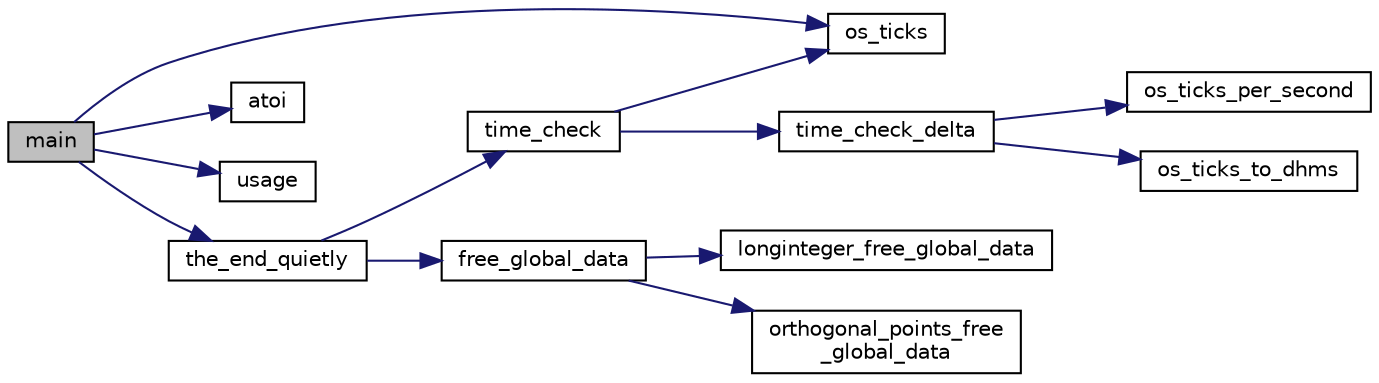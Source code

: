 digraph "main"
{
  edge [fontname="Helvetica",fontsize="10",labelfontname="Helvetica",labelfontsize="10"];
  node [fontname="Helvetica",fontsize="10",shape=record];
  rankdir="LR";
  Node0 [label="main",height=0.2,width=0.4,color="black", fillcolor="grey75", style="filled", fontcolor="black"];
  Node0 -> Node1 [color="midnightblue",fontsize="10",style="solid",fontname="Helvetica"];
  Node1 [label="os_ticks",height=0.2,width=0.4,color="black", fillcolor="white", style="filled",URL="$d5/db4/io__and__os_8h.html#a3da6d2b09e35d569adb7101dffcb5224"];
  Node0 -> Node2 [color="midnightblue",fontsize="10",style="solid",fontname="Helvetica"];
  Node2 [label="atoi",height=0.2,width=0.4,color="black", fillcolor="white", style="filled",URL="$d9/d60/discreta_8h.html#ad0ac71cbcb495289e474437d6b7d7fac"];
  Node0 -> Node3 [color="midnightblue",fontsize="10",style="solid",fontname="Helvetica"];
  Node3 [label="usage",height=0.2,width=0.4,color="black", fillcolor="white", style="filled",URL="$de/d28/apps_2groups_2wreath__product_8_c.html#a4f6af65d82bb5ceda6c2bdbee492b8f8"];
  Node0 -> Node4 [color="midnightblue",fontsize="10",style="solid",fontname="Helvetica"];
  Node4 [label="the_end_quietly",height=0.2,width=0.4,color="black", fillcolor="white", style="filled",URL="$d9/d60/discreta_8h.html#a4a9acf1e6b9ac9542ac082d98225981a"];
  Node4 -> Node5 [color="midnightblue",fontsize="10",style="solid",fontname="Helvetica"];
  Node5 [label="free_global_data",height=0.2,width=0.4,color="black", fillcolor="white", style="filled",URL="$d3/dfb/discreta__global_8_c.html#a6bd9eb050090f8cf1e92db88a459cc28"];
  Node5 -> Node6 [color="midnightblue",fontsize="10",style="solid",fontname="Helvetica"];
  Node6 [label="orthogonal_points_free\l_global_data",height=0.2,width=0.4,color="black", fillcolor="white", style="filled",URL="$d4/d67/geometry_8h.html#a9ff48c751a12182f1cc6ee384f80aa0b"];
  Node5 -> Node7 [color="midnightblue",fontsize="10",style="solid",fontname="Helvetica"];
  Node7 [label="longinteger_free_global_data",height=0.2,width=0.4,color="black", fillcolor="white", style="filled",URL="$de/dc5/algebra__and__number__theory_8h.html#a6160ced6b3ffc2765c111f7d4f94ed42"];
  Node4 -> Node8 [color="midnightblue",fontsize="10",style="solid",fontname="Helvetica"];
  Node8 [label="time_check",height=0.2,width=0.4,color="black", fillcolor="white", style="filled",URL="$d9/d60/discreta_8h.html#a04d64356f0c7cb798e55daec998c527e"];
  Node8 -> Node1 [color="midnightblue",fontsize="10",style="solid",fontname="Helvetica"];
  Node8 -> Node9 [color="midnightblue",fontsize="10",style="solid",fontname="Helvetica"];
  Node9 [label="time_check_delta",height=0.2,width=0.4,color="black", fillcolor="white", style="filled",URL="$d3/d72/global_8_c.html#a89a8565e34c7dcbb97180cd6af7454a1"];
  Node9 -> Node10 [color="midnightblue",fontsize="10",style="solid",fontname="Helvetica"];
  Node10 [label="os_ticks_per_second",height=0.2,width=0.4,color="black", fillcolor="white", style="filled",URL="$d5/db4/io__and__os_8h.html#a1b35e7a094dfde9db39ae352c9c17042"];
  Node9 -> Node11 [color="midnightblue",fontsize="10",style="solid",fontname="Helvetica"];
  Node11 [label="os_ticks_to_dhms",height=0.2,width=0.4,color="black", fillcolor="white", style="filled",URL="$d5/db4/io__and__os_8h.html#a0d715587fd9b8ab4e2bc822a2be313ba"];
}
